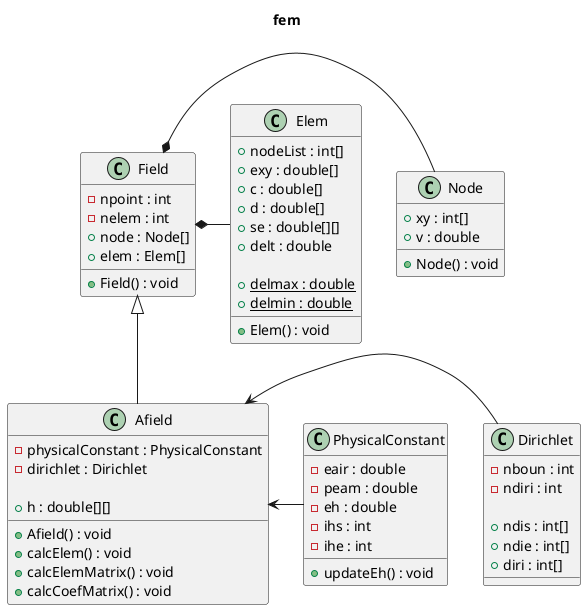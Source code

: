 /'
  fem.puml
  Copyright (C) 2022 sakakibara <sakakibara@skk.local>
 
  Distributed under terms of the MIT license.
 '/

@startuml

title fem

/'
interface I {
    + {abstract} methods1() : int
    + {abstract} methods2() : String
}

abstract class A {
    - a1 : int
    - a2 : String
    + methods1() : int
    + {abstract} methods2() : String
}

class B <<children>> {
    - {static} b1 : int 
    - b2 : double 
    + methods2() : String
    + methods3(int b1, double b2) : void
}

class C {
    hogehoge : int
    hugahuga : String
    hoge() : double
    huga() : String
}

class A extends I
class B implements A

C --|> A
C <|-- A

'/

/' class Field{ '/
/' } '/

/' class Elem{ '/
/'     - number : int[3] '/
/'     + getNumber() : int[3] '/
/'     + setNumber() : void '/
/' } '/

/' class Node{ '/
/'     - number: int '/
/'     + xy : double[2] '/
/'     + getNumber() : int '/
/'     + setNumber() : void '/
/' } '/

/' Field *-- Elem '/
/' Elem -- Node '/

class Node{
    + xy : int[]
    + v : double
    + Node() : void
}

class Elem{
    + nodeList : int[]
    + exy : double[]
    + c : double[]
    + d : double[]
    + se : double[][]
    + delt : double

    + Elem() : void
    + {static} delmax : double
    + {static} delmin : double
}

class Field{
    - npoint : int
    - nelem : int
    + node : Node[]
    + elem : Elem[]
    + Field() : void
}

class Afield{
    - physicalConstant : PhysicalConstant
    - dirichlet : Dirichlet

    + h : double[][]
    + Afield() : void
    + calcElem() : void
    + calcElemMatrix() : void
    + calcCoefMatrix() : void
}

class Dirichlet{
    - nboun : int
    - ndiri : int

    + ndis : int[]
    + ndie : int[]
    + diri : int[]
}

class PhysicalConstant{
    - eair : double
    - peam : double
    - eh : double
    - ihs : int
    - ihe : int
    + updateEh() : void
}

class Afield extends Field
Field *- Node 
Field *- Elem 
Afield <- Dirichlet
Afield <- PhysicalConstant



@enduml
